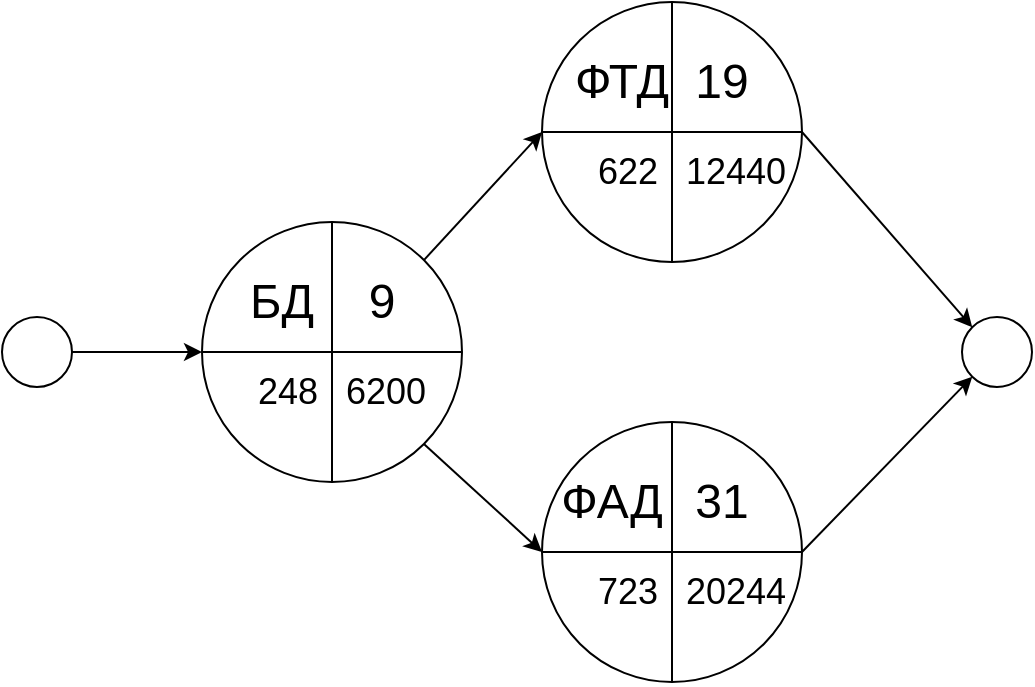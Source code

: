 <mxfile version="22.0.8" type="device">
  <diagram name="Страница — 1" id="oxzbA5n8rJRtIyU1qTe0">
    <mxGraphModel dx="1393" dy="797" grid="1" gridSize="10" guides="1" tooltips="1" connect="1" arrows="1" fold="1" page="1" pageScale="1" pageWidth="1169" pageHeight="1654" math="0" shadow="0">
      <root>
        <mxCell id="0" />
        <mxCell id="1" parent="0" />
        <mxCell id="yWR68f0oTmP50vO-MbFv-51" value="" style="endArrow=classic;html=1;rounded=0;exitX=1;exitY=0.5;exitDx=0;exitDy=0;entryX=0;entryY=0.5;entryDx=0;entryDy=0;" parent="1" edge="1">
          <mxGeometry width="50" height="50" relative="1" as="geometry">
            <mxPoint x="200.0" y="765" as="sourcePoint" />
            <mxPoint x="270.0" y="765" as="targetPoint" />
          </mxGeometry>
        </mxCell>
        <mxCell id="yWR68f0oTmP50vO-MbFv-52" value="" style="ellipse;whiteSpace=wrap;html=1;aspect=fixed;" parent="1" vertex="1">
          <mxGeometry x="170" y="747.5" width="35" height="35" as="geometry" />
        </mxCell>
        <mxCell id="yWR68f0oTmP50vO-MbFv-54" value="" style="ellipse;whiteSpace=wrap;html=1;aspect=fixed;" parent="1" vertex="1">
          <mxGeometry x="650" y="747.5" width="35" height="35" as="geometry" />
        </mxCell>
        <mxCell id="yWR68f0oTmP50vO-MbFv-56" value="" style="ellipse;whiteSpace=wrap;html=1;aspect=fixed;" parent="1" vertex="1">
          <mxGeometry x="270" y="700" width="130" height="130" as="geometry" />
        </mxCell>
        <mxCell id="yWR68f0oTmP50vO-MbFv-57" value="" style="endArrow=none;html=1;rounded=0;exitX=0;exitY=0.5;exitDx=0;exitDy=0;entryX=1;entryY=0.5;entryDx=0;entryDy=0;" parent="1" source="yWR68f0oTmP50vO-MbFv-56" target="yWR68f0oTmP50vO-MbFv-56" edge="1">
          <mxGeometry width="50" height="50" relative="1" as="geometry">
            <mxPoint x="360" y="810" as="sourcePoint" />
            <mxPoint x="410" y="760" as="targetPoint" />
          </mxGeometry>
        </mxCell>
        <mxCell id="yWR68f0oTmP50vO-MbFv-58" value="" style="endArrow=none;html=1;rounded=0;exitX=0.5;exitY=1;exitDx=0;exitDy=0;entryX=0.5;entryY=0;entryDx=0;entryDy=0;" parent="1" source="yWR68f0oTmP50vO-MbFv-56" target="yWR68f0oTmP50vO-MbFv-56" edge="1">
          <mxGeometry width="50" height="50" relative="1" as="geometry">
            <mxPoint x="360" y="810" as="sourcePoint" />
            <mxPoint x="335" y="765" as="targetPoint" />
          </mxGeometry>
        </mxCell>
        <mxCell id="yWR68f0oTmP50vO-MbFv-59" value="&lt;span style=&quot;font-size: 24px;&quot;&gt;БД&lt;/span&gt;" style="text;html=1;strokeColor=none;fillColor=none;align=center;verticalAlign=middle;whiteSpace=wrap;rounded=0;" parent="1" vertex="1">
          <mxGeometry x="290" y="720" width="40" height="40" as="geometry" />
        </mxCell>
        <mxCell id="yWR68f0oTmP50vO-MbFv-60" value="&lt;font style=&quot;font-size: 18px;&quot;&gt;6200&lt;/font&gt;" style="text;html=1;strokeColor=none;fillColor=none;align=left;verticalAlign=middle;whiteSpace=wrap;rounded=0;" parent="1" vertex="1">
          <mxGeometry x="340" y="770" width="60" height="30" as="geometry" />
        </mxCell>
        <mxCell id="yWR68f0oTmP50vO-MbFv-61" value="&lt;span style=&quot;font-size: 24px;&quot;&gt;9&lt;/span&gt;" style="text;html=1;strokeColor=none;fillColor=none;align=center;verticalAlign=middle;whiteSpace=wrap;rounded=0;" parent="1" vertex="1">
          <mxGeometry x="340" y="720" width="40" height="40" as="geometry" />
        </mxCell>
        <mxCell id="yWR68f0oTmP50vO-MbFv-74" value="" style="ellipse;whiteSpace=wrap;html=1;aspect=fixed;" parent="1" vertex="1">
          <mxGeometry x="440" y="590" width="130" height="130" as="geometry" />
        </mxCell>
        <mxCell id="yWR68f0oTmP50vO-MbFv-75" value="" style="endArrow=none;html=1;rounded=0;exitX=0;exitY=0.5;exitDx=0;exitDy=0;entryX=1;entryY=0.5;entryDx=0;entryDy=0;" parent="1" source="yWR68f0oTmP50vO-MbFv-74" target="yWR68f0oTmP50vO-MbFv-74" edge="1">
          <mxGeometry width="50" height="50" relative="1" as="geometry">
            <mxPoint x="530" y="700" as="sourcePoint" />
            <mxPoint x="580" y="650" as="targetPoint" />
          </mxGeometry>
        </mxCell>
        <mxCell id="yWR68f0oTmP50vO-MbFv-76" value="" style="endArrow=none;html=1;rounded=0;exitX=0.5;exitY=1;exitDx=0;exitDy=0;entryX=0.5;entryY=0;entryDx=0;entryDy=0;" parent="1" source="yWR68f0oTmP50vO-MbFv-74" target="yWR68f0oTmP50vO-MbFv-74" edge="1">
          <mxGeometry width="50" height="50" relative="1" as="geometry">
            <mxPoint x="530" y="700" as="sourcePoint" />
            <mxPoint x="505" y="655" as="targetPoint" />
          </mxGeometry>
        </mxCell>
        <mxCell id="yWR68f0oTmP50vO-MbFv-77" value="&lt;span style=&quot;font-size: 24px;&quot;&gt;ФТД&lt;/span&gt;" style="text;html=1;strokeColor=none;fillColor=none;align=center;verticalAlign=middle;whiteSpace=wrap;rounded=0;" parent="1" vertex="1">
          <mxGeometry x="460" y="610" width="40" height="40" as="geometry" />
        </mxCell>
        <mxCell id="yWR68f0oTmP50vO-MbFv-78" value="&lt;font style=&quot;font-size: 18px;&quot;&gt;12440&lt;/font&gt;" style="text;html=1;strokeColor=none;fillColor=none;align=left;verticalAlign=middle;whiteSpace=wrap;rounded=0;" parent="1" vertex="1">
          <mxGeometry x="510" y="660" width="60" height="30" as="geometry" />
        </mxCell>
        <mxCell id="yWR68f0oTmP50vO-MbFv-79" value="&lt;span style=&quot;font-size: 24px;&quot;&gt;19&lt;br&gt;&lt;/span&gt;" style="text;html=1;strokeColor=none;fillColor=none;align=center;verticalAlign=middle;whiteSpace=wrap;rounded=0;" parent="1" vertex="1">
          <mxGeometry x="510" y="610" width="40" height="40" as="geometry" />
        </mxCell>
        <mxCell id="yWR68f0oTmP50vO-MbFv-80" value="" style="ellipse;whiteSpace=wrap;html=1;aspect=fixed;" parent="1" vertex="1">
          <mxGeometry x="440" y="800" width="130" height="130" as="geometry" />
        </mxCell>
        <mxCell id="yWR68f0oTmP50vO-MbFv-81" value="" style="endArrow=none;html=1;rounded=0;exitX=0;exitY=0.5;exitDx=0;exitDy=0;entryX=1;entryY=0.5;entryDx=0;entryDy=0;" parent="1" source="yWR68f0oTmP50vO-MbFv-80" target="yWR68f0oTmP50vO-MbFv-80" edge="1">
          <mxGeometry width="50" height="50" relative="1" as="geometry">
            <mxPoint x="530" y="910" as="sourcePoint" />
            <mxPoint x="580" y="860" as="targetPoint" />
          </mxGeometry>
        </mxCell>
        <mxCell id="yWR68f0oTmP50vO-MbFv-82" value="" style="endArrow=none;html=1;rounded=0;exitX=0.5;exitY=1;exitDx=0;exitDy=0;entryX=0.5;entryY=0;entryDx=0;entryDy=0;" parent="1" source="yWR68f0oTmP50vO-MbFv-80" target="yWR68f0oTmP50vO-MbFv-80" edge="1">
          <mxGeometry width="50" height="50" relative="1" as="geometry">
            <mxPoint x="530" y="910" as="sourcePoint" />
            <mxPoint x="505" y="865" as="targetPoint" />
          </mxGeometry>
        </mxCell>
        <mxCell id="yWR68f0oTmP50vO-MbFv-83" value="&lt;span style=&quot;font-size: 24px;&quot;&gt;ФАД&lt;/span&gt;" style="text;html=1;strokeColor=none;fillColor=none;align=center;verticalAlign=middle;whiteSpace=wrap;rounded=0;" parent="1" vertex="1">
          <mxGeometry x="450" y="820" width="50" height="40" as="geometry" />
        </mxCell>
        <mxCell id="yWR68f0oTmP50vO-MbFv-84" value="&lt;font style=&quot;font-size: 18px;&quot;&gt;20244&lt;/font&gt;" style="text;html=1;strokeColor=none;fillColor=none;align=left;verticalAlign=middle;whiteSpace=wrap;rounded=0;" parent="1" vertex="1">
          <mxGeometry x="510" y="870" width="60" height="30" as="geometry" />
        </mxCell>
        <mxCell id="yWR68f0oTmP50vO-MbFv-85" value="&lt;span style=&quot;font-size: 24px;&quot;&gt;31&lt;/span&gt;" style="text;html=1;strokeColor=none;fillColor=none;align=center;verticalAlign=middle;whiteSpace=wrap;rounded=0;" parent="1" vertex="1">
          <mxGeometry x="510" y="820" width="40" height="40" as="geometry" />
        </mxCell>
        <mxCell id="yWR68f0oTmP50vO-MbFv-93" value="" style="endArrow=classic;html=1;rounded=0;exitX=1;exitY=1;exitDx=0;exitDy=0;entryX=0;entryY=0.5;entryDx=0;entryDy=0;" parent="1" source="yWR68f0oTmP50vO-MbFv-56" target="yWR68f0oTmP50vO-MbFv-80" edge="1">
          <mxGeometry width="50" height="50" relative="1" as="geometry">
            <mxPoint x="590" y="810" as="sourcePoint" />
            <mxPoint x="640" y="760" as="targetPoint" />
          </mxGeometry>
        </mxCell>
        <mxCell id="yWR68f0oTmP50vO-MbFv-94" value="" style="endArrow=classic;html=1;rounded=0;entryX=0;entryY=1;entryDx=0;entryDy=0;exitX=1;exitY=0.5;exitDx=0;exitDy=0;" parent="1" source="yWR68f0oTmP50vO-MbFv-80" target="yWR68f0oTmP50vO-MbFv-54" edge="1">
          <mxGeometry width="50" height="50" relative="1" as="geometry">
            <mxPoint x="660" y="900" as="sourcePoint" />
            <mxPoint x="640" y="760" as="targetPoint" />
          </mxGeometry>
        </mxCell>
        <mxCell id="yWR68f0oTmP50vO-MbFv-98" value="&lt;span style=&quot;font-size: 18px;&quot;&gt;622&lt;/span&gt;" style="text;html=1;strokeColor=none;fillColor=none;align=right;verticalAlign=middle;whiteSpace=wrap;rounded=0;" parent="1" vertex="1">
          <mxGeometry x="440" y="660" width="60" height="30" as="geometry" />
        </mxCell>
        <mxCell id="yWR68f0oTmP50vO-MbFv-103" value="&lt;span style=&quot;font-size: 18px;&quot;&gt;723&lt;br&gt;&lt;/span&gt;" style="text;html=1;strokeColor=none;fillColor=none;align=right;verticalAlign=middle;whiteSpace=wrap;rounded=0;" parent="1" vertex="1">
          <mxGeometry x="440" y="870" width="60" height="30" as="geometry" />
        </mxCell>
        <mxCell id="yWR68f0oTmP50vO-MbFv-107" value="" style="endArrow=classic;html=1;rounded=0;entryX=0;entryY=0.5;entryDx=0;entryDy=0;exitX=1;exitY=0;exitDx=0;exitDy=0;" parent="1" source="yWR68f0oTmP50vO-MbFv-56" target="yWR68f0oTmP50vO-MbFv-74" edge="1">
          <mxGeometry relative="1" as="geometry">
            <mxPoint x="230" y="650" as="sourcePoint" />
            <mxPoint x="330" y="650" as="targetPoint" />
          </mxGeometry>
        </mxCell>
        <mxCell id="4M073sMEAIMgYrIw7gIp-1" value="" style="endArrow=classic;html=1;rounded=0;exitX=1;exitY=0.5;exitDx=0;exitDy=0;entryX=0;entryY=0;entryDx=0;entryDy=0;" parent="1" source="yWR68f0oTmP50vO-MbFv-74" target="yWR68f0oTmP50vO-MbFv-54" edge="1">
          <mxGeometry width="50" height="50" relative="1" as="geometry">
            <mxPoint x="510" y="770" as="sourcePoint" />
            <mxPoint x="560" y="720" as="targetPoint" />
          </mxGeometry>
        </mxCell>
        <mxCell id="4M073sMEAIMgYrIw7gIp-2" value="&lt;span style=&quot;font-size: 18px;&quot;&gt;248&lt;/span&gt;" style="text;html=1;strokeColor=none;fillColor=none;align=right;verticalAlign=middle;whiteSpace=wrap;rounded=0;" parent="1" vertex="1">
          <mxGeometry x="270" y="770" width="60" height="30" as="geometry" />
        </mxCell>
      </root>
    </mxGraphModel>
  </diagram>
</mxfile>
